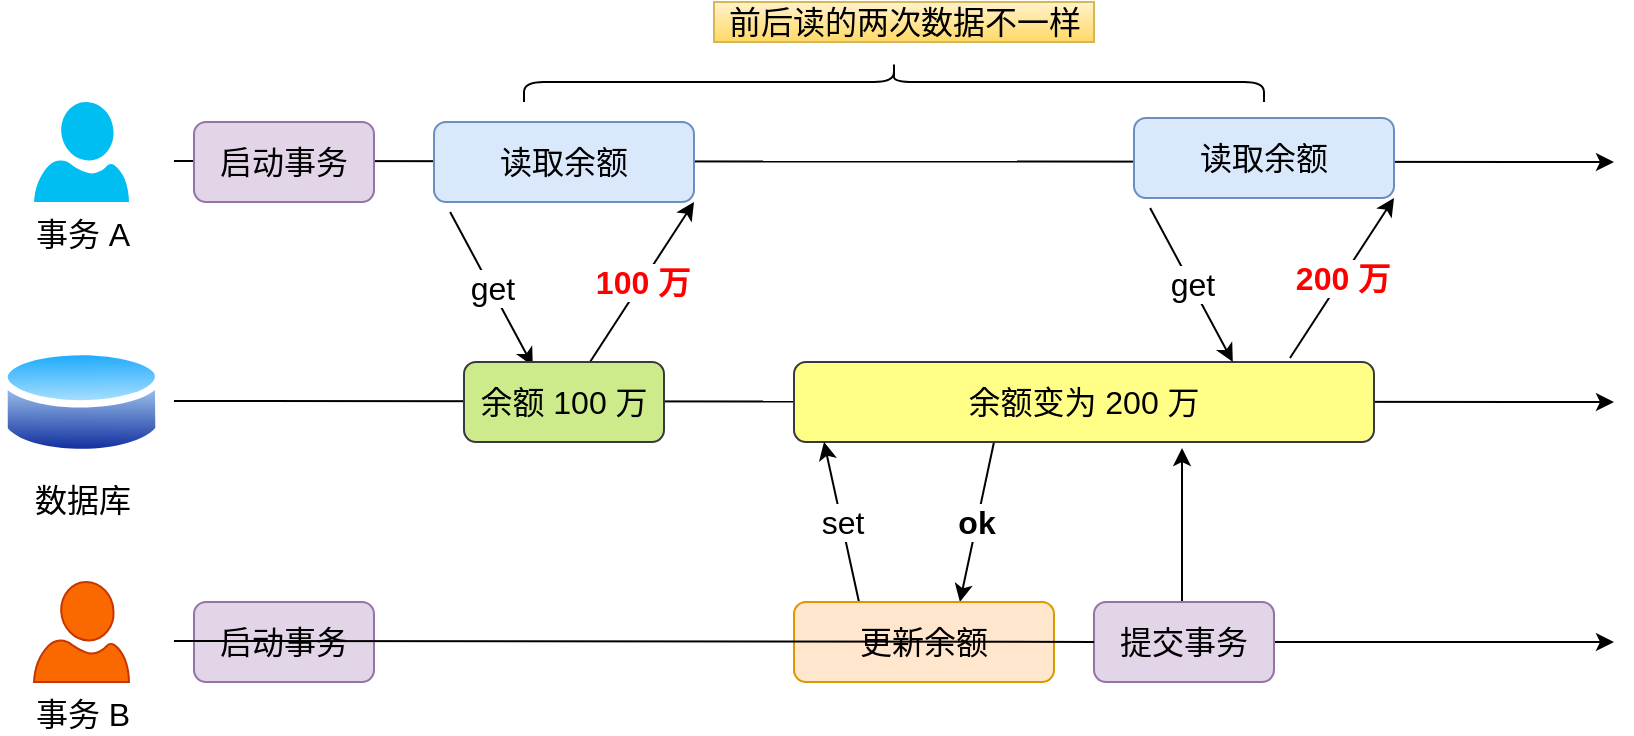 <mxfile version="14.9.5" type="github">
  <diagram id="-aDOTCrXl2QW85JbIElp" name="第 1 页">
    <mxGraphModel dx="946" dy="501" grid="1" gridSize="10" guides="1" tooltips="1" connect="1" arrows="1" fold="1" page="1" pageScale="1" pageWidth="827" pageHeight="1169" math="0" shadow="0">
      <root>
        <mxCell id="0" />
        <mxCell id="1" parent="0" />
        <mxCell id="q1j9HRJoafnkoSeO6oqL-1" value="" style="endArrow=classic;html=1;fontSize=16;" parent="1" edge="1">
          <mxGeometry width="50" height="50" relative="1" as="geometry">
            <mxPoint x="160" y="199.5" as="sourcePoint" />
            <mxPoint x="880" y="200" as="targetPoint" />
          </mxGeometry>
        </mxCell>
        <mxCell id="q1j9HRJoafnkoSeO6oqL-2" value="" style="endArrow=classic;html=1;fontSize=16;" parent="1" edge="1">
          <mxGeometry width="50" height="50" relative="1" as="geometry">
            <mxPoint x="160" y="319.5" as="sourcePoint" />
            <mxPoint x="880" y="320" as="targetPoint" />
          </mxGeometry>
        </mxCell>
        <mxCell id="q1j9HRJoafnkoSeO6oqL-3" value="" style="endArrow=classic;html=1;fontSize=16;startArrow=none;" parent="1" edge="1" source="4ixajMrKwHoNwEAI04t1-1">
          <mxGeometry width="50" height="50" relative="1" as="geometry">
            <mxPoint x="160" y="439.5" as="sourcePoint" />
            <mxPoint x="880" y="440" as="targetPoint" />
          </mxGeometry>
        </mxCell>
        <mxCell id="q1j9HRJoafnkoSeO6oqL-4" value="事务 A" style="verticalLabelPosition=bottom;html=1;verticalAlign=top;align=center;strokeColor=none;fillColor=#00BEF2;shape=mxgraph.azure.user;fontSize=16;" parent="1" vertex="1">
          <mxGeometry x="90" y="170" width="47.5" height="50" as="geometry" />
        </mxCell>
        <mxCell id="q1j9HRJoafnkoSeO6oqL-5" value="数据库" style="aspect=fixed;perimeter=ellipsePerimeter;html=1;align=center;shadow=0;dashed=0;spacingTop=3;image;image=img/lib/active_directory/database.svg;fontSize=16;" parent="1" vertex="1">
          <mxGeometry x="73.21" y="290" width="81.08" height="60" as="geometry" />
        </mxCell>
        <mxCell id="q1j9HRJoafnkoSeO6oqL-6" value="事务 B" style="verticalLabelPosition=bottom;html=1;verticalAlign=top;align=center;strokeColor=#C73500;fillColor=#fa6800;shape=mxgraph.azure.user;fontColor=#000000;fontSize=16;" parent="1" vertex="1">
          <mxGeometry x="90" y="410" width="47.5" height="50" as="geometry" />
        </mxCell>
        <mxCell id="q1j9HRJoafnkoSeO6oqL-7" value="启动事务" style="rounded=1;whiteSpace=wrap;html=1;fontSize=16;fillColor=#e1d5e7;strokeColor=#9673a6;" parent="1" vertex="1">
          <mxGeometry x="170" y="180" width="90" height="40" as="geometry" />
        </mxCell>
        <mxCell id="q1j9HRJoafnkoSeO6oqL-8" value="get" style="rounded=0;orthogonalLoop=1;jettySize=auto;html=1;entryX=0.344;entryY=0.05;entryDx=0;entryDy=0;fontSize=16;exitX=0.062;exitY=1.125;exitDx=0;exitDy=0;exitPerimeter=0;entryPerimeter=0;" parent="1" source="q1j9HRJoafnkoSeO6oqL-9" target="q1j9HRJoafnkoSeO6oqL-11" edge="1">
          <mxGeometry relative="1" as="geometry" />
        </mxCell>
        <mxCell id="q1j9HRJoafnkoSeO6oqL-9" value="读取余额" style="rounded=1;whiteSpace=wrap;html=1;fontSize=16;fillColor=#dae8fc;strokeColor=#6c8ebf;" parent="1" vertex="1">
          <mxGeometry x="290" y="180" width="130" height="40" as="geometry" />
        </mxCell>
        <mxCell id="q1j9HRJoafnkoSeO6oqL-10" value="&lt;font color=&quot;#ff0000&quot;&gt;&lt;b&gt;100 万&lt;/b&gt;&lt;/font&gt;" style="edgeStyle=none;rounded=0;orthogonalLoop=1;jettySize=auto;html=1;entryX=1;entryY=1;entryDx=0;entryDy=0;fontSize=16;" parent="1" source="q1j9HRJoafnkoSeO6oqL-11" target="q1j9HRJoafnkoSeO6oqL-9" edge="1">
          <mxGeometry relative="1" as="geometry" />
        </mxCell>
        <mxCell id="q1j9HRJoafnkoSeO6oqL-11" value="余额 100 万" style="rounded=1;whiteSpace=wrap;html=1;fontSize=16;fillColor=#cdeb8b;strokeColor=#36393d;" parent="1" vertex="1">
          <mxGeometry x="305" y="300" width="100" height="40" as="geometry" />
        </mxCell>
        <mxCell id="q1j9HRJoafnkoSeO6oqL-15" value="&lt;font&gt;&lt;span&gt;ok&lt;/span&gt;&lt;/font&gt;" style="edgeStyle=none;rounded=0;orthogonalLoop=1;jettySize=auto;html=1;entryX=0.638;entryY=0;entryDx=0;entryDy=0;fontSize=16;entryPerimeter=0;fontStyle=1" parent="1" target="q1j9HRJoafnkoSeO6oqL-19" edge="1">
          <mxGeometry relative="1" as="geometry">
            <mxPoint x="570" y="340" as="sourcePoint" />
          </mxGeometry>
        </mxCell>
        <mxCell id="q1j9HRJoafnkoSeO6oqL-16" value="余额变为 200 万" style="rounded=1;whiteSpace=wrap;html=1;fontSize=16;fillColor=#ffff88;strokeColor=#36393d;" parent="1" vertex="1">
          <mxGeometry x="470" y="300" width="290" height="40" as="geometry" />
        </mxCell>
        <mxCell id="q1j9HRJoafnkoSeO6oqL-17" value="启动事务" style="rounded=1;whiteSpace=wrap;html=1;fontSize=16;fillColor=#e1d5e7;strokeColor=#9673a6;" parent="1" vertex="1">
          <mxGeometry x="170" y="420" width="90" height="40" as="geometry" />
        </mxCell>
        <mxCell id="q1j9HRJoafnkoSeO6oqL-18" value="set" style="edgeStyle=none;rounded=0;orthogonalLoop=1;jettySize=auto;html=1;entryX=0.5;entryY=1;entryDx=0;entryDy=0;fontSize=16;exitX=0.25;exitY=0;exitDx=0;exitDy=0;" parent="1" source="q1j9HRJoafnkoSeO6oqL-19" edge="1">
          <mxGeometry relative="1" as="geometry">
            <mxPoint x="485" y="340" as="targetPoint" />
          </mxGeometry>
        </mxCell>
        <mxCell id="q1j9HRJoafnkoSeO6oqL-19" value="更新余额" style="rounded=1;whiteSpace=wrap;html=1;fontSize=16;fillColor=#ffe6cc;strokeColor=#d79b00;" parent="1" vertex="1">
          <mxGeometry x="470" y="420" width="130" height="40" as="geometry" />
        </mxCell>
        <mxCell id="q1j9HRJoafnkoSeO6oqL-24" value="get" style="rounded=0;orthogonalLoop=1;jettySize=auto;html=1;entryX=0.344;entryY=0.05;entryDx=0;entryDy=0;fontSize=16;exitX=0.062;exitY=1.125;exitDx=0;exitDy=0;exitPerimeter=0;entryPerimeter=0;" parent="1" source="q1j9HRJoafnkoSeO6oqL-25" edge="1">
          <mxGeometry relative="1" as="geometry">
            <mxPoint x="689.4" y="300" as="targetPoint" />
          </mxGeometry>
        </mxCell>
        <mxCell id="q1j9HRJoafnkoSeO6oqL-25" value="读取余额" style="rounded=1;whiteSpace=wrap;html=1;fontSize=16;fillColor=#dae8fc;strokeColor=#6c8ebf;" parent="1" vertex="1">
          <mxGeometry x="640" y="178" width="130" height="40" as="geometry" />
        </mxCell>
        <mxCell id="q1j9HRJoafnkoSeO6oqL-26" value="&lt;font color=&quot;#ff0000&quot;&gt;&lt;b&gt;200 万&lt;/b&gt;&lt;/font&gt;" style="edgeStyle=none;rounded=0;orthogonalLoop=1;jettySize=auto;html=1;entryX=1;entryY=1;entryDx=0;entryDy=0;fontSize=16;" parent="1" target="q1j9HRJoafnkoSeO6oqL-25" edge="1">
          <mxGeometry relative="1" as="geometry">
            <mxPoint x="718" y="298" as="sourcePoint" />
          </mxGeometry>
        </mxCell>
        <mxCell id="q1j9HRJoafnkoSeO6oqL-27" value="" style="shape=curlyBracket;whiteSpace=wrap;html=1;rounded=1;flipH=1;fontColor=#000000;rotation=-90;" parent="1" vertex="1">
          <mxGeometry x="510" y="-25" width="20" height="370" as="geometry" />
        </mxCell>
        <mxCell id="q1j9HRJoafnkoSeO6oqL-28" value="前后读的两次数据不一样" style="text;html=1;align=center;verticalAlign=middle;resizable=0;points=[];autosize=1;strokeColor=#d6b656;fontSize=16;fillColor=#fff2cc;gradientColor=#ffd966;" parent="1" vertex="1">
          <mxGeometry x="430" y="120" width="190" height="20" as="geometry" />
        </mxCell>
        <mxCell id="4ixajMrKwHoNwEAI04t1-4" style="edgeStyle=orthogonalEdgeStyle;rounded=0;orthogonalLoop=1;jettySize=auto;html=1;entryX=0.669;entryY=1.075;entryDx=0;entryDy=0;entryPerimeter=0;" edge="1" parent="1" source="4ixajMrKwHoNwEAI04t1-1" target="q1j9HRJoafnkoSeO6oqL-16">
          <mxGeometry relative="1" as="geometry">
            <Array as="points">
              <mxPoint x="664" y="390" />
              <mxPoint x="664" y="390" />
            </Array>
          </mxGeometry>
        </mxCell>
        <mxCell id="4ixajMrKwHoNwEAI04t1-1" value="提交事务" style="rounded=1;whiteSpace=wrap;html=1;fontSize=16;fillColor=#e1d5e7;strokeColor=#9673a6;" vertex="1" parent="1">
          <mxGeometry x="620" y="420" width="90" height="40" as="geometry" />
        </mxCell>
        <mxCell id="4ixajMrKwHoNwEAI04t1-2" value="" style="endArrow=none;html=1;fontSize=16;" edge="1" parent="1" target="4ixajMrKwHoNwEAI04t1-1">
          <mxGeometry width="50" height="50" relative="1" as="geometry">
            <mxPoint x="160" y="439.5" as="sourcePoint" />
            <mxPoint x="880" y="440" as="targetPoint" />
          </mxGeometry>
        </mxCell>
      </root>
    </mxGraphModel>
  </diagram>
</mxfile>

